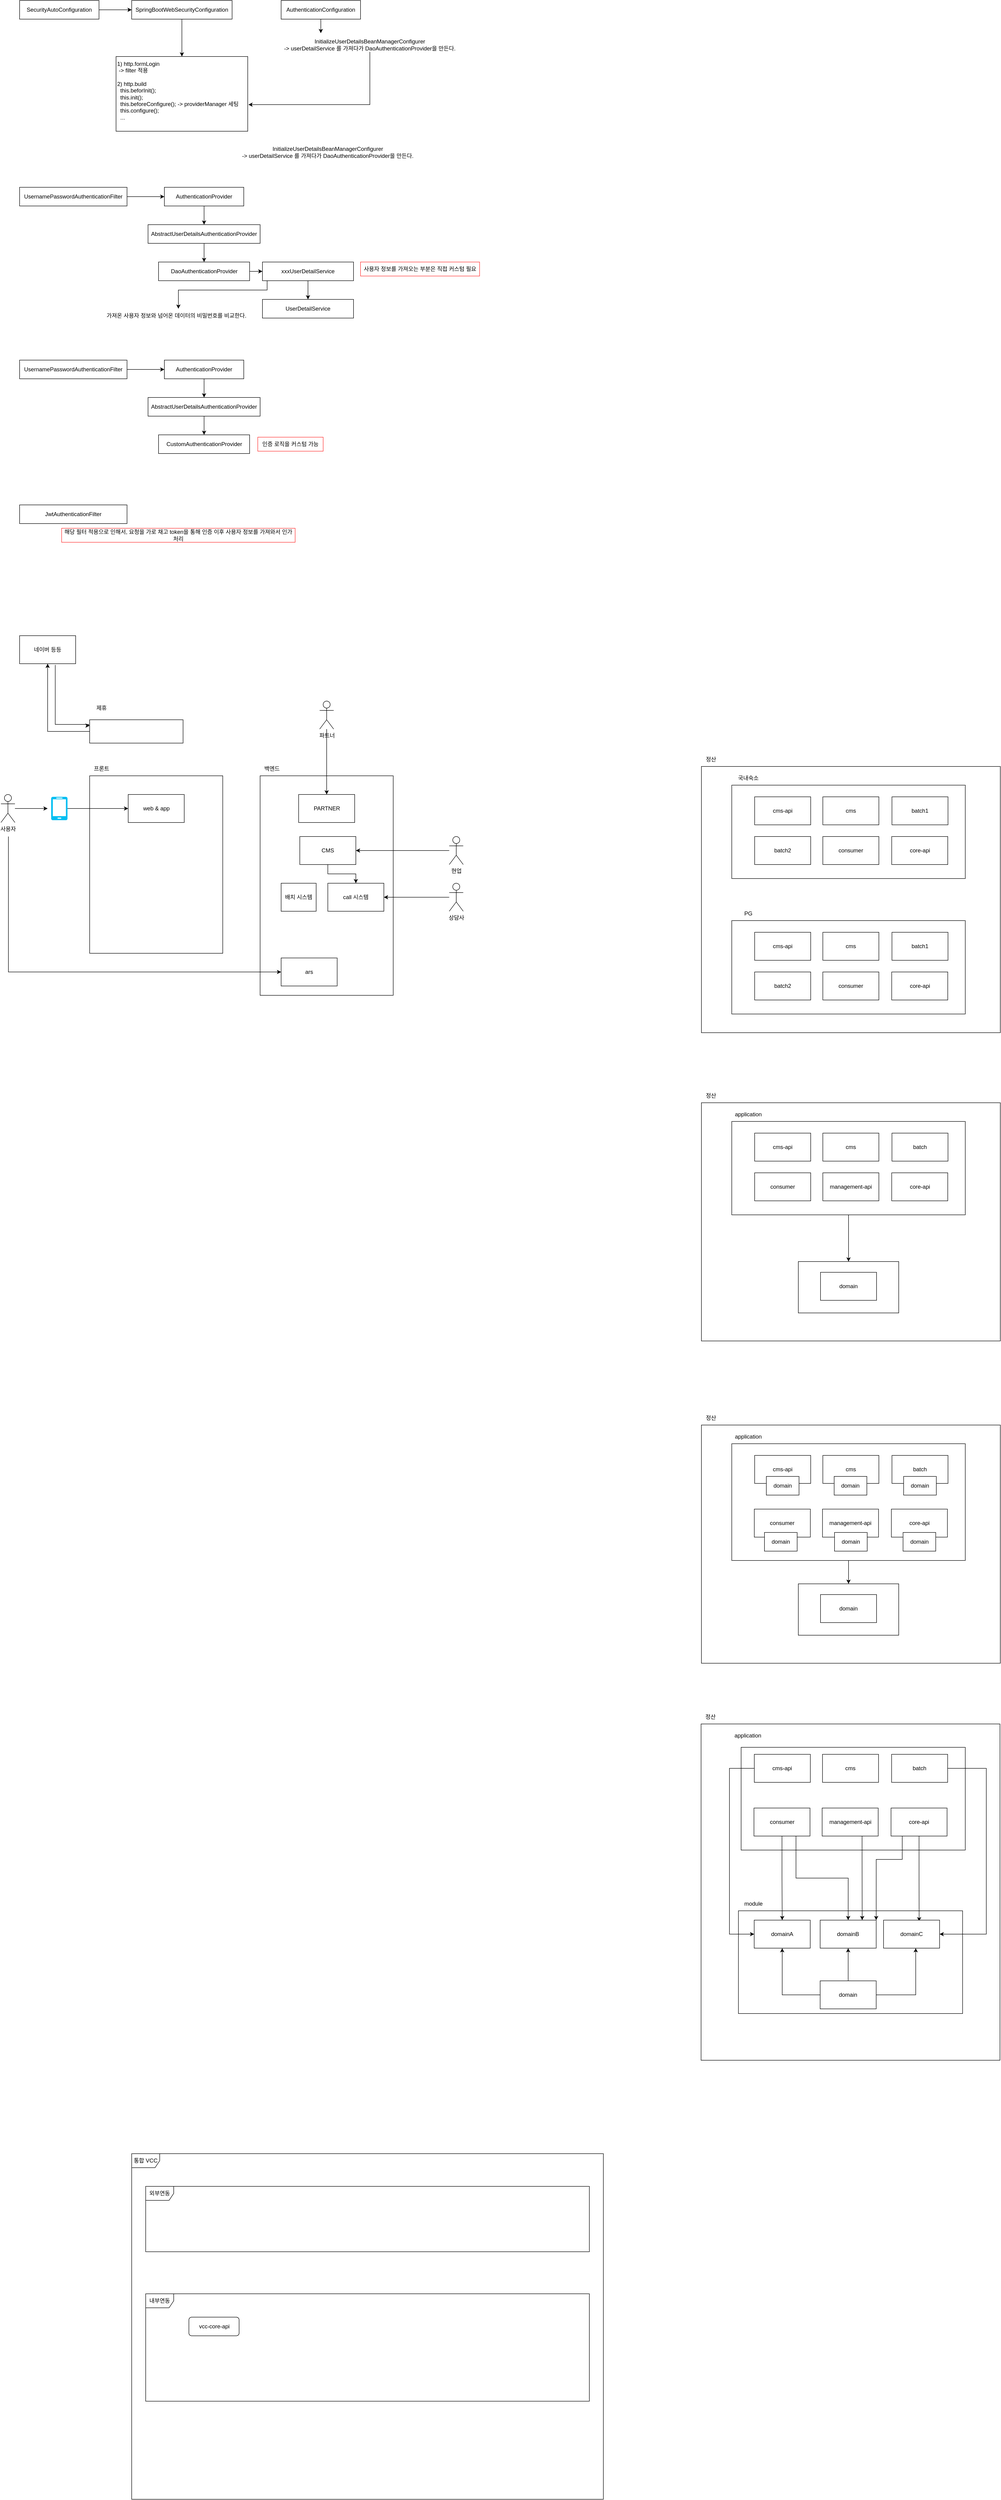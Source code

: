 <mxfile version="28.1.2">
  <diagram name="페이지-1" id="_uKqYhUVSAW-e24wOVBT">
    <mxGraphModel dx="1635" dy="802" grid="1" gridSize="10" guides="1" tooltips="1" connect="1" arrows="1" fold="1" page="1" pageScale="1" pageWidth="827" pageHeight="1169" math="0" shadow="0">
      <root>
        <mxCell id="0" />
        <mxCell id="1" parent="0" />
        <mxCell id="LL_CF1VQLuUgH4qGAzld-106" value="" style="rounded=0;whiteSpace=wrap;html=1;" parent="1" vertex="1">
          <mxGeometry x="1539.25" y="3890" width="640" height="720" as="geometry" />
        </mxCell>
        <mxCell id="LL_CF1VQLuUgH4qGAzld-151" value="" style="rounded=0;whiteSpace=wrap;html=1;" parent="1" vertex="1">
          <mxGeometry x="1625" y="3940" width="480" height="220" as="geometry" />
        </mxCell>
        <mxCell id="LL_CF1VQLuUgH4qGAzld-149" value="" style="rounded=0;whiteSpace=wrap;html=1;" parent="1" vertex="1">
          <mxGeometry x="1619.25" y="4290" width="480" height="220" as="geometry" />
        </mxCell>
        <mxCell id="KoG7eJsrAb1A95pmqb80-3" value="" style="edgeStyle=orthogonalEdgeStyle;rounded=0;orthogonalLoop=1;jettySize=auto;html=1;" parent="1" source="KoG7eJsrAb1A95pmqb80-1" target="KoG7eJsrAb1A95pmqb80-2" edge="1">
          <mxGeometry relative="1" as="geometry" />
        </mxCell>
        <mxCell id="KoG7eJsrAb1A95pmqb80-1" value="SecurityAutoConfiguration" style="rounded=0;whiteSpace=wrap;html=1;" parent="1" vertex="1">
          <mxGeometry x="80" y="200" width="170" height="40" as="geometry" />
        </mxCell>
        <mxCell id="KoG7eJsrAb1A95pmqb80-5" value="" style="edgeStyle=orthogonalEdgeStyle;rounded=0;orthogonalLoop=1;jettySize=auto;html=1;" parent="1" source="KoG7eJsrAb1A95pmqb80-2" target="KoG7eJsrAb1A95pmqb80-4" edge="1">
          <mxGeometry relative="1" as="geometry" />
        </mxCell>
        <mxCell id="KoG7eJsrAb1A95pmqb80-2" value="SpringBootWebSecurityConfiguration" style="whiteSpace=wrap;html=1;rounded=0;" parent="1" vertex="1">
          <mxGeometry x="320" y="200" width="215" height="40" as="geometry" />
        </mxCell>
        <mxCell id="KoG7eJsrAb1A95pmqb80-4" value="1) http.formLogin&lt;br&gt;&amp;nbsp;-&amp;gt; filter 적용&lt;br&gt;&lt;br&gt;2) http.build&lt;br&gt;&amp;nbsp; this.beforInit();&lt;br&gt;&amp;nbsp; this.init();&lt;br&gt;&amp;nbsp; this.beforeConfigure(); -&amp;gt; providerManager 세팅&lt;br&gt;&amp;nbsp; this.configure();&lt;br&gt;&amp;nbsp; ...&lt;div&gt;&lt;br&gt;&lt;/div&gt;" style="whiteSpace=wrap;html=1;rounded=0;align=left;" parent="1" vertex="1">
          <mxGeometry x="286.5" y="320" width="282" height="160" as="geometry" />
        </mxCell>
        <mxCell id="KoG7eJsrAb1A95pmqb80-8" value="" style="edgeStyle=orthogonalEdgeStyle;rounded=0;orthogonalLoop=1;jettySize=auto;html=1;" parent="1" source="KoG7eJsrAb1A95pmqb80-6" edge="1">
          <mxGeometry relative="1" as="geometry">
            <mxPoint x="725" y="270" as="targetPoint" />
          </mxGeometry>
        </mxCell>
        <mxCell id="KoG7eJsrAb1A95pmqb80-6" value="AuthenticationConfiguration" style="rounded=0;whiteSpace=wrap;html=1;" parent="1" vertex="1">
          <mxGeometry x="640" y="200" width="170" height="40" as="geometry" />
        </mxCell>
        <mxCell id="KoG7eJsrAb1A95pmqb80-11" value="" style="edgeStyle=orthogonalEdgeStyle;rounded=0;orthogonalLoop=1;jettySize=auto;html=1;entryX=1.005;entryY=0.644;entryDx=0;entryDy=0;entryPerimeter=0;" parent="1" source="KoG7eJsrAb1A95pmqb80-9" target="KoG7eJsrAb1A95pmqb80-4" edge="1">
          <mxGeometry relative="1" as="geometry">
            <mxPoint x="830" y="390" as="targetPoint" />
            <Array as="points">
              <mxPoint x="830" y="423" />
            </Array>
          </mxGeometry>
        </mxCell>
        <mxCell id="KoG7eJsrAb1A95pmqb80-9" value="InitializeUserDetailsBeanManagerConfigurer&lt;br&gt;-&amp;gt; userDetailService 를 가져다가 DaoAuthenticationProvider을 만든다." style="text;html=1;align=center;verticalAlign=middle;whiteSpace=wrap;rounded=0;" parent="1" vertex="1">
          <mxGeometry x="640" y="280" width="380" height="30" as="geometry" />
        </mxCell>
        <mxCell id="KoG7eJsrAb1A95pmqb80-15" value="" style="edgeStyle=orthogonalEdgeStyle;rounded=0;orthogonalLoop=1;jettySize=auto;html=1;" parent="1" source="KoG7eJsrAb1A95pmqb80-13" target="KoG7eJsrAb1A95pmqb80-14" edge="1">
          <mxGeometry relative="1" as="geometry" />
        </mxCell>
        <mxCell id="KoG7eJsrAb1A95pmqb80-13" value="UsernamePasswordAuthenticationFilter" style="rounded=0;whiteSpace=wrap;html=1;" parent="1" vertex="1">
          <mxGeometry x="80" y="600" width="230" height="40" as="geometry" />
        </mxCell>
        <mxCell id="KoG7eJsrAb1A95pmqb80-17" value="" style="edgeStyle=orthogonalEdgeStyle;rounded=0;orthogonalLoop=1;jettySize=auto;html=1;" parent="1" source="KoG7eJsrAb1A95pmqb80-14" target="KoG7eJsrAb1A95pmqb80-16" edge="1">
          <mxGeometry relative="1" as="geometry" />
        </mxCell>
        <mxCell id="KoG7eJsrAb1A95pmqb80-14" value="AuthenticationProvider" style="rounded=0;whiteSpace=wrap;html=1;" parent="1" vertex="1">
          <mxGeometry x="390" y="600" width="170" height="40" as="geometry" />
        </mxCell>
        <mxCell id="KoG7eJsrAb1A95pmqb80-19" value="" style="edgeStyle=orthogonalEdgeStyle;rounded=0;orthogonalLoop=1;jettySize=auto;html=1;" parent="1" source="KoG7eJsrAb1A95pmqb80-16" target="KoG7eJsrAb1A95pmqb80-18" edge="1">
          <mxGeometry relative="1" as="geometry" />
        </mxCell>
        <mxCell id="KoG7eJsrAb1A95pmqb80-16" value="AbstractUserDetailsAuthenticationProvider" style="rounded=0;whiteSpace=wrap;html=1;" parent="1" vertex="1">
          <mxGeometry x="355" y="680" width="240" height="40" as="geometry" />
        </mxCell>
        <mxCell id="KoG7eJsrAb1A95pmqb80-22" value="" style="edgeStyle=orthogonalEdgeStyle;rounded=0;orthogonalLoop=1;jettySize=auto;html=1;" parent="1" source="KoG7eJsrAb1A95pmqb80-18" target="KoG7eJsrAb1A95pmqb80-21" edge="1">
          <mxGeometry relative="1" as="geometry" />
        </mxCell>
        <mxCell id="KoG7eJsrAb1A95pmqb80-18" value="DaoAuthenticationProvider" style="rounded=0;whiteSpace=wrap;html=1;" parent="1" vertex="1">
          <mxGeometry x="377.5" y="760" width="195" height="40" as="geometry" />
        </mxCell>
        <mxCell id="KoG7eJsrAb1A95pmqb80-20" value="UserDetailService" style="rounded=0;whiteSpace=wrap;html=1;" parent="1" vertex="1">
          <mxGeometry x="600" y="840" width="195" height="40" as="geometry" />
        </mxCell>
        <mxCell id="KoG7eJsrAb1A95pmqb80-23" value="" style="edgeStyle=orthogonalEdgeStyle;rounded=0;orthogonalLoop=1;jettySize=auto;html=1;" parent="1" source="KoG7eJsrAb1A95pmqb80-21" target="KoG7eJsrAb1A95pmqb80-20" edge="1">
          <mxGeometry relative="1" as="geometry" />
        </mxCell>
        <mxCell id="KoG7eJsrAb1A95pmqb80-21" value="xxxUserDetailService" style="rounded=0;whiteSpace=wrap;html=1;" parent="1" vertex="1">
          <mxGeometry x="600" y="760" width="195" height="40" as="geometry" />
        </mxCell>
        <mxCell id="KoG7eJsrAb1A95pmqb80-26" value="" style="edgeStyle=orthogonalEdgeStyle;rounded=0;orthogonalLoop=1;jettySize=auto;html=1;exitX=0;exitY=1;exitDx=0;exitDy=0;" parent="1" source="KoG7eJsrAb1A95pmqb80-21" edge="1">
          <mxGeometry relative="1" as="geometry">
            <mxPoint x="470" y="860" as="sourcePoint" />
            <mxPoint x="420" y="860" as="targetPoint" />
            <Array as="points">
              <mxPoint x="610" y="800" />
              <mxPoint x="610" y="820" />
              <mxPoint x="420" y="820" />
              <mxPoint x="420" y="860" />
            </Array>
          </mxGeometry>
        </mxCell>
        <mxCell id="KoG7eJsrAb1A95pmqb80-29" value="InitializeUserDetailsBeanManagerConfigurer&lt;br&gt;-&amp;gt; userDetailService 를 가져다가 DaoAuthenticationProvider을 만든다." style="text;html=1;align=center;verticalAlign=middle;whiteSpace=wrap;rounded=0;" parent="1" vertex="1">
          <mxGeometry x="550" y="510" width="380" height="30" as="geometry" />
        </mxCell>
        <mxCell id="KoG7eJsrAb1A95pmqb80-30" value="가져온 사용자 정보와 넘어온 데이터의 비밀번호를 비교한다." style="text;html=1;align=center;verticalAlign=middle;whiteSpace=wrap;rounded=0;" parent="1" vertex="1">
          <mxGeometry x="259" y="860" width="313.5" height="30" as="geometry" />
        </mxCell>
        <mxCell id="KoG7eJsrAb1A95pmqb80-31" value="사용자 정보를 가져오는 부분은 직접 커스텀 필요" style="text;html=1;align=center;verticalAlign=middle;whiteSpace=wrap;rounded=0;strokeColor=#FF3333;" parent="1" vertex="1">
          <mxGeometry x="810" y="760" width="255" height="30" as="geometry" />
        </mxCell>
        <mxCell id="1V_EwookAHwL95XN3xod-1" value="" style="edgeStyle=orthogonalEdgeStyle;rounded=0;orthogonalLoop=1;jettySize=auto;html=1;" parent="1" source="1V_EwookAHwL95XN3xod-2" target="1V_EwookAHwL95XN3xod-4" edge="1">
          <mxGeometry relative="1" as="geometry" />
        </mxCell>
        <mxCell id="1V_EwookAHwL95XN3xod-2" value="UsernamePasswordAuthenticationFilter" style="rounded=0;whiteSpace=wrap;html=1;" parent="1" vertex="1">
          <mxGeometry x="80" y="970" width="230" height="40" as="geometry" />
        </mxCell>
        <mxCell id="1V_EwookAHwL95XN3xod-3" value="" style="edgeStyle=orthogonalEdgeStyle;rounded=0;orthogonalLoop=1;jettySize=auto;html=1;" parent="1" source="1V_EwookAHwL95XN3xod-4" target="1V_EwookAHwL95XN3xod-6" edge="1">
          <mxGeometry relative="1" as="geometry" />
        </mxCell>
        <mxCell id="1V_EwookAHwL95XN3xod-4" value="AuthenticationProvider" style="rounded=0;whiteSpace=wrap;html=1;" parent="1" vertex="1">
          <mxGeometry x="390" y="970" width="170" height="40" as="geometry" />
        </mxCell>
        <mxCell id="1V_EwookAHwL95XN3xod-5" value="" style="edgeStyle=orthogonalEdgeStyle;rounded=0;orthogonalLoop=1;jettySize=auto;html=1;" parent="1" source="1V_EwookAHwL95XN3xod-6" target="1V_EwookAHwL95XN3xod-8" edge="1">
          <mxGeometry relative="1" as="geometry" />
        </mxCell>
        <mxCell id="1V_EwookAHwL95XN3xod-6" value="AbstractUserDetailsAuthenticationProvider" style="rounded=0;whiteSpace=wrap;html=1;" parent="1" vertex="1">
          <mxGeometry x="355" y="1050" width="240" height="40" as="geometry" />
        </mxCell>
        <mxCell id="1V_EwookAHwL95XN3xod-8" value="CustomAuthenticationProvider" style="rounded=0;whiteSpace=wrap;html=1;" parent="1" vertex="1">
          <mxGeometry x="377.5" y="1130" width="195" height="40" as="geometry" />
        </mxCell>
        <mxCell id="1V_EwookAHwL95XN3xod-15" value="인증 로직을 커스텀 가능" style="text;html=1;align=center;verticalAlign=middle;whiteSpace=wrap;rounded=0;strokeColor=#FF3333;" parent="1" vertex="1">
          <mxGeometry x="590" y="1135" width="140" height="30" as="geometry" />
        </mxCell>
        <mxCell id="1V_EwookAHwL95XN3xod-16" value="JwtAuthenticationFilter" style="rounded=0;whiteSpace=wrap;html=1;" parent="1" vertex="1">
          <mxGeometry x="80" y="1280" width="230" height="40" as="geometry" />
        </mxCell>
        <mxCell id="1V_EwookAHwL95XN3xod-17" value="해당 필터 적용으로 인해서, 요청을 가로 채고 token을 통해 인증 이후 사용자 정보를 가져와서 인가 처리" style="text;html=1;align=center;verticalAlign=middle;whiteSpace=wrap;rounded=0;strokeColor=#FF3333;" parent="1" vertex="1">
          <mxGeometry x="170" y="1330" width="500" height="30" as="geometry" />
        </mxCell>
        <mxCell id="LL_CF1VQLuUgH4qGAzld-1" value="" style="rounded=0;whiteSpace=wrap;html=1;" parent="1" vertex="1">
          <mxGeometry x="595" y="1860" width="285" height="470" as="geometry" />
        </mxCell>
        <mxCell id="LL_CF1VQLuUgH4qGAzld-2" value="백엔드" style="text;html=1;align=center;verticalAlign=middle;resizable=0;points=[];autosize=1;strokeColor=none;fillColor=none;" parent="1" vertex="1">
          <mxGeometry x="595" y="1830" width="50" height="30" as="geometry" />
        </mxCell>
        <mxCell id="LL_CF1VQLuUgH4qGAzld-17" value="" style="edgeStyle=orthogonalEdgeStyle;rounded=0;orthogonalLoop=1;jettySize=auto;html=1;" parent="1" source="LL_CF1VQLuUgH4qGAzld-3" target="LL_CF1VQLuUgH4qGAzld-16" edge="1">
          <mxGeometry relative="1" as="geometry" />
        </mxCell>
        <mxCell id="LL_CF1VQLuUgH4qGAzld-3" value="CMS" style="rounded=0;whiteSpace=wrap;html=1;" parent="1" vertex="1">
          <mxGeometry x="680" y="1990" width="120" height="60" as="geometry" />
        </mxCell>
        <mxCell id="LL_CF1VQLuUgH4qGAzld-4" value="PARTNER" style="rounded=0;whiteSpace=wrap;html=1;" parent="1" vertex="1">
          <mxGeometry x="677.5" y="1900" width="120" height="60" as="geometry" />
        </mxCell>
        <mxCell id="LL_CF1VQLuUgH4qGAzld-14" value="" style="edgeStyle=orthogonalEdgeStyle;rounded=0;orthogonalLoop=1;jettySize=auto;html=1;" parent="1" source="LL_CF1VQLuUgH4qGAzld-5" target="LL_CF1VQLuUgH4qGAzld-3" edge="1">
          <mxGeometry relative="1" as="geometry">
            <mxPoint x="920" y="2020" as="targetPoint" />
          </mxGeometry>
        </mxCell>
        <mxCell id="LL_CF1VQLuUgH4qGAzld-5" value="현업" style="shape=umlActor;verticalLabelPosition=bottom;verticalAlign=top;html=1;outlineConnect=0;" parent="1" vertex="1">
          <mxGeometry x="1000" y="1990" width="30" height="60" as="geometry" />
        </mxCell>
        <mxCell id="LL_CF1VQLuUgH4qGAzld-12" value="" style="edgeStyle=orthogonalEdgeStyle;rounded=0;orthogonalLoop=1;jettySize=auto;html=1;entryX=0.5;entryY=0;entryDx=0;entryDy=0;" parent="1" source="LL_CF1VQLuUgH4qGAzld-10" target="LL_CF1VQLuUgH4qGAzld-4" edge="1">
          <mxGeometry relative="1" as="geometry">
            <mxPoint x="737.5" y="1840" as="targetPoint" />
          </mxGeometry>
        </mxCell>
        <mxCell id="LL_CF1VQLuUgH4qGAzld-10" value="파트너" style="shape=umlActor;verticalLabelPosition=bottom;verticalAlign=top;html=1;outlineConnect=0;" parent="1" vertex="1">
          <mxGeometry x="722.5" y="1700" width="30" height="60" as="geometry" />
        </mxCell>
        <mxCell id="LL_CF1VQLuUgH4qGAzld-15" value="배치 시스템" style="rounded=0;whiteSpace=wrap;html=1;" parent="1" vertex="1">
          <mxGeometry x="640" y="2090" width="75" height="60" as="geometry" />
        </mxCell>
        <mxCell id="LL_CF1VQLuUgH4qGAzld-16" value="call 시스템" style="rounded=0;whiteSpace=wrap;html=1;" parent="1" vertex="1">
          <mxGeometry x="740" y="2090" width="120" height="60" as="geometry" />
        </mxCell>
        <mxCell id="LL_CF1VQLuUgH4qGAzld-20" value="" style="edgeStyle=orthogonalEdgeStyle;rounded=0;orthogonalLoop=1;jettySize=auto;html=1;entryX=1;entryY=0.5;entryDx=0;entryDy=0;" parent="1" source="LL_CF1VQLuUgH4qGAzld-18" target="LL_CF1VQLuUgH4qGAzld-16" edge="1">
          <mxGeometry relative="1" as="geometry">
            <mxPoint x="920" y="2120" as="targetPoint" />
          </mxGeometry>
        </mxCell>
        <mxCell id="LL_CF1VQLuUgH4qGAzld-18" value="상담사" style="shape=umlActor;verticalLabelPosition=bottom;verticalAlign=top;html=1;outlineConnect=0;" parent="1" vertex="1">
          <mxGeometry x="1000" y="2090" width="30" height="60" as="geometry" />
        </mxCell>
        <mxCell id="LL_CF1VQLuUgH4qGAzld-21" value="" style="rounded=0;whiteSpace=wrap;html=1;" parent="1" vertex="1">
          <mxGeometry x="230" y="1860" width="285" height="380" as="geometry" />
        </mxCell>
        <mxCell id="LL_CF1VQLuUgH4qGAzld-22" value="프론트" style="text;html=1;align=center;verticalAlign=middle;resizable=0;points=[];autosize=1;strokeColor=none;fillColor=none;" parent="1" vertex="1">
          <mxGeometry x="230" y="1830" width="50" height="30" as="geometry" />
        </mxCell>
        <mxCell id="LL_CF1VQLuUgH4qGAzld-25" value="web &amp;amp; app" style="rounded=0;whiteSpace=wrap;html=1;" parent="1" vertex="1">
          <mxGeometry x="312.5" y="1900" width="120" height="60" as="geometry" />
        </mxCell>
        <mxCell id="LL_CF1VQLuUgH4qGAzld-31" value="" style="edgeStyle=orthogonalEdgeStyle;rounded=0;orthogonalLoop=1;jettySize=auto;html=1;" parent="1" source="LL_CF1VQLuUgH4qGAzld-29" edge="1">
          <mxGeometry relative="1" as="geometry">
            <mxPoint x="140" y="1930" as="targetPoint" />
          </mxGeometry>
        </mxCell>
        <mxCell id="LL_CF1VQLuUgH4qGAzld-38" value="" style="edgeStyle=orthogonalEdgeStyle;rounded=0;orthogonalLoop=1;jettySize=auto;html=1;" parent="1" edge="1">
          <mxGeometry relative="1" as="geometry">
            <mxPoint x="56" y="1990" as="sourcePoint" />
            <mxPoint x="640" y="2280" as="targetPoint" />
            <Array as="points">
              <mxPoint x="56" y="2280" />
            </Array>
          </mxGeometry>
        </mxCell>
        <mxCell id="LL_CF1VQLuUgH4qGAzld-29" value="사용자" style="shape=umlActor;verticalLabelPosition=bottom;verticalAlign=top;html=1;outlineConnect=0;" parent="1" vertex="1">
          <mxGeometry x="40" y="1900" width="30" height="60" as="geometry" />
        </mxCell>
        <mxCell id="LL_CF1VQLuUgH4qGAzld-32" value="ars" style="rounded=0;whiteSpace=wrap;html=1;" parent="1" vertex="1">
          <mxGeometry x="640" y="2250" width="120" height="60" as="geometry" />
        </mxCell>
        <mxCell id="LL_CF1VQLuUgH4qGAzld-36" value="" style="edgeStyle=orthogonalEdgeStyle;rounded=0;orthogonalLoop=1;jettySize=auto;html=1;entryX=0;entryY=0.5;entryDx=0;entryDy=0;" parent="1" source="LL_CF1VQLuUgH4qGAzld-35" target="LL_CF1VQLuUgH4qGAzld-25" edge="1">
          <mxGeometry relative="1" as="geometry" />
        </mxCell>
        <mxCell id="LL_CF1VQLuUgH4qGAzld-35" value="" style="verticalLabelPosition=bottom;html=1;verticalAlign=top;align=center;strokeColor=none;fillColor=#00BEF2;shape=mxgraph.azure.mobile;pointerEvents=1;" parent="1" vertex="1">
          <mxGeometry x="147.5" y="1905" width="35" height="50" as="geometry" />
        </mxCell>
        <mxCell id="LL_CF1VQLuUgH4qGAzld-44" value="" style="edgeStyle=orthogonalEdgeStyle;rounded=0;orthogonalLoop=1;jettySize=auto;html=1;entryX=0.5;entryY=1;entryDx=0;entryDy=0;" parent="1" source="LL_CF1VQLuUgH4qGAzld-39" target="LL_CF1VQLuUgH4qGAzld-42" edge="1">
          <mxGeometry relative="1" as="geometry">
            <mxPoint x="150" y="1805" as="targetPoint" />
          </mxGeometry>
        </mxCell>
        <mxCell id="LL_CF1VQLuUgH4qGAzld-39" value="" style="rounded=0;whiteSpace=wrap;html=1;" parent="1" vertex="1">
          <mxGeometry x="230" y="1740" width="200" height="50" as="geometry" />
        </mxCell>
        <mxCell id="LL_CF1VQLuUgH4qGAzld-40" value="제휴" style="text;html=1;align=center;verticalAlign=middle;resizable=0;points=[];autosize=1;strokeColor=none;fillColor=none;" parent="1" vertex="1">
          <mxGeometry x="235" y="1700" width="40" height="30" as="geometry" />
        </mxCell>
        <mxCell id="LL_CF1VQLuUgH4qGAzld-42" value="네이버 등등" style="rounded=0;whiteSpace=wrap;html=1;" parent="1" vertex="1">
          <mxGeometry x="80" y="1560" width="120" height="60" as="geometry" />
        </mxCell>
        <mxCell id="LL_CF1VQLuUgH4qGAzld-45" value="" style="edgeStyle=orthogonalEdgeStyle;rounded=0;orthogonalLoop=1;jettySize=auto;html=1;exitX=0.636;exitY=1.044;exitDx=0;exitDy=0;exitPerimeter=0;entryX=0;entryY=0.25;entryDx=0;entryDy=0;" parent="1" target="LL_CF1VQLuUgH4qGAzld-39" edge="1">
          <mxGeometry relative="1" as="geometry">
            <mxPoint x="156.32" y="1622.64" as="sourcePoint" />
            <mxPoint x="228" y="1790" as="targetPoint" />
            <Array as="points">
              <mxPoint x="156" y="1750" />
              <mxPoint x="228" y="1750" />
              <mxPoint x="228" y="1753" />
            </Array>
          </mxGeometry>
        </mxCell>
        <mxCell id="LL_CF1VQLuUgH4qGAzld-46" value="" style="rounded=0;whiteSpace=wrap;html=1;" parent="1" vertex="1">
          <mxGeometry x="1540" y="1840" width="640" height="570" as="geometry" />
        </mxCell>
        <mxCell id="LL_CF1VQLuUgH4qGAzld-47" value="정산" style="text;html=1;align=center;verticalAlign=middle;resizable=0;points=[];autosize=1;strokeColor=none;fillColor=none;" parent="1" vertex="1">
          <mxGeometry x="1540" y="1810" width="40" height="30" as="geometry" />
        </mxCell>
        <mxCell id="LL_CF1VQLuUgH4qGAzld-48" value="" style="rounded=0;whiteSpace=wrap;html=1;" parent="1" vertex="1">
          <mxGeometry x="1605" y="1880" width="500" height="200" as="geometry" />
        </mxCell>
        <mxCell id="LL_CF1VQLuUgH4qGAzld-49" value="국내숙소" style="text;html=1;align=center;verticalAlign=middle;resizable=0;points=[];autosize=1;strokeColor=none;fillColor=none;" parent="1" vertex="1">
          <mxGeometry x="1605" y="1850" width="70" height="30" as="geometry" />
        </mxCell>
        <mxCell id="LL_CF1VQLuUgH4qGAzld-50" value="cms-api" style="rounded=0;whiteSpace=wrap;html=1;" parent="1" vertex="1">
          <mxGeometry x="1654" y="1905" width="120" height="60" as="geometry" />
        </mxCell>
        <mxCell id="LL_CF1VQLuUgH4qGAzld-51" value="cms" style="rounded=0;whiteSpace=wrap;html=1;" parent="1" vertex="1">
          <mxGeometry x="1800" y="1905" width="120" height="60" as="geometry" />
        </mxCell>
        <mxCell id="LL_CF1VQLuUgH4qGAzld-52" value="batch1" style="rounded=0;whiteSpace=wrap;html=1;" parent="1" vertex="1">
          <mxGeometry x="1948" y="1905" width="120" height="60" as="geometry" />
        </mxCell>
        <mxCell id="LL_CF1VQLuUgH4qGAzld-53" value="batch2" style="rounded=0;whiteSpace=wrap;html=1;" parent="1" vertex="1">
          <mxGeometry x="1654" y="1990" width="120" height="60" as="geometry" />
        </mxCell>
        <mxCell id="LL_CF1VQLuUgH4qGAzld-54" value="consumer" style="rounded=0;whiteSpace=wrap;html=1;" parent="1" vertex="1">
          <mxGeometry x="1800" y="1990" width="120" height="60" as="geometry" />
        </mxCell>
        <mxCell id="LL_CF1VQLuUgH4qGAzld-55" value="core-api" style="rounded=0;whiteSpace=wrap;html=1;" parent="1" vertex="1">
          <mxGeometry x="1947.5" y="1990" width="120" height="60" as="geometry" />
        </mxCell>
        <mxCell id="LL_CF1VQLuUgH4qGAzld-56" value="" style="rounded=0;whiteSpace=wrap;html=1;" parent="1" vertex="1">
          <mxGeometry x="1605" y="2170" width="500" height="200" as="geometry" />
        </mxCell>
        <mxCell id="LL_CF1VQLuUgH4qGAzld-57" value="cms-api" style="rounded=0;whiteSpace=wrap;html=1;" parent="1" vertex="1">
          <mxGeometry x="1654" y="2195" width="120" height="60" as="geometry" />
        </mxCell>
        <mxCell id="LL_CF1VQLuUgH4qGAzld-58" value="cms" style="rounded=0;whiteSpace=wrap;html=1;" parent="1" vertex="1">
          <mxGeometry x="1800" y="2195" width="120" height="60" as="geometry" />
        </mxCell>
        <mxCell id="LL_CF1VQLuUgH4qGAzld-59" value="batch1" style="rounded=0;whiteSpace=wrap;html=1;" parent="1" vertex="1">
          <mxGeometry x="1948" y="2195" width="120" height="60" as="geometry" />
        </mxCell>
        <mxCell id="LL_CF1VQLuUgH4qGAzld-60" value="batch2" style="rounded=0;whiteSpace=wrap;html=1;" parent="1" vertex="1">
          <mxGeometry x="1654" y="2280" width="120" height="60" as="geometry" />
        </mxCell>
        <mxCell id="LL_CF1VQLuUgH4qGAzld-61" value="consumer" style="rounded=0;whiteSpace=wrap;html=1;" parent="1" vertex="1">
          <mxGeometry x="1800" y="2280" width="120" height="60" as="geometry" />
        </mxCell>
        <mxCell id="LL_CF1VQLuUgH4qGAzld-62" value="core-api" style="rounded=0;whiteSpace=wrap;html=1;" parent="1" vertex="1">
          <mxGeometry x="1947.5" y="2280" width="120" height="60" as="geometry" />
        </mxCell>
        <mxCell id="LL_CF1VQLuUgH4qGAzld-63" value="PG" style="text;html=1;align=center;verticalAlign=middle;resizable=0;points=[];autosize=1;strokeColor=none;fillColor=none;" parent="1" vertex="1">
          <mxGeometry x="1620" y="2140" width="40" height="30" as="geometry" />
        </mxCell>
        <mxCell id="LL_CF1VQLuUgH4qGAzld-65" value="" style="rounded=0;whiteSpace=wrap;html=1;" parent="1" vertex="1">
          <mxGeometry x="1540" y="2560" width="640" height="510" as="geometry" />
        </mxCell>
        <mxCell id="LL_CF1VQLuUgH4qGAzld-66" value="정산" style="text;html=1;align=center;verticalAlign=middle;resizable=0;points=[];autosize=1;strokeColor=none;fillColor=none;" parent="1" vertex="1">
          <mxGeometry x="1540" y="2530" width="40" height="30" as="geometry" />
        </mxCell>
        <mxCell id="LL_CF1VQLuUgH4qGAzld-85" value="" style="edgeStyle=orthogonalEdgeStyle;rounded=0;orthogonalLoop=1;jettySize=auto;html=1;" parent="1" source="LL_CF1VQLuUgH4qGAzld-67" target="LL_CF1VQLuUgH4qGAzld-75" edge="1">
          <mxGeometry relative="1" as="geometry" />
        </mxCell>
        <mxCell id="LL_CF1VQLuUgH4qGAzld-67" value="" style="rounded=0;whiteSpace=wrap;html=1;" parent="1" vertex="1">
          <mxGeometry x="1605" y="2600" width="500" height="200" as="geometry" />
        </mxCell>
        <mxCell id="LL_CF1VQLuUgH4qGAzld-68" value="application" style="text;html=1;align=center;verticalAlign=middle;resizable=0;points=[];autosize=1;strokeColor=none;fillColor=none;" parent="1" vertex="1">
          <mxGeometry x="1600" y="2570" width="80" height="30" as="geometry" />
        </mxCell>
        <mxCell id="LL_CF1VQLuUgH4qGAzld-69" value="cms-api" style="rounded=0;whiteSpace=wrap;html=1;" parent="1" vertex="1">
          <mxGeometry x="1654" y="2625" width="120" height="60" as="geometry" />
        </mxCell>
        <mxCell id="LL_CF1VQLuUgH4qGAzld-70" value="cms" style="rounded=0;whiteSpace=wrap;html=1;" parent="1" vertex="1">
          <mxGeometry x="1800" y="2625" width="120" height="60" as="geometry" />
        </mxCell>
        <mxCell id="LL_CF1VQLuUgH4qGAzld-71" value="batch" style="rounded=0;whiteSpace=wrap;html=1;" parent="1" vertex="1">
          <mxGeometry x="1948" y="2625" width="120" height="60" as="geometry" />
        </mxCell>
        <mxCell id="LL_CF1VQLuUgH4qGAzld-72" value="consumer" style="rounded=0;whiteSpace=wrap;html=1;" parent="1" vertex="1">
          <mxGeometry x="1654" y="2710" width="120" height="60" as="geometry" />
        </mxCell>
        <mxCell id="LL_CF1VQLuUgH4qGAzld-73" value="management-api" style="rounded=0;whiteSpace=wrap;html=1;" parent="1" vertex="1">
          <mxGeometry x="1800" y="2710" width="120" height="60" as="geometry" />
        </mxCell>
        <mxCell id="LL_CF1VQLuUgH4qGAzld-74" value="core-api" style="rounded=0;whiteSpace=wrap;html=1;" parent="1" vertex="1">
          <mxGeometry x="1947.5" y="2710" width="120" height="60" as="geometry" />
        </mxCell>
        <mxCell id="LL_CF1VQLuUgH4qGAzld-75" value="" style="rounded=0;whiteSpace=wrap;html=1;" parent="1" vertex="1">
          <mxGeometry x="1747.5" y="2900" width="215" height="110" as="geometry" />
        </mxCell>
        <mxCell id="LL_CF1VQLuUgH4qGAzld-76" value="domain" style="rounded=0;whiteSpace=wrap;html=1;" parent="1" vertex="1">
          <mxGeometry x="1795" y="2923" width="120" height="60" as="geometry" />
        </mxCell>
        <mxCell id="LL_CF1VQLuUgH4qGAzld-86" value="" style="rounded=0;whiteSpace=wrap;html=1;" parent="1" vertex="1">
          <mxGeometry x="1540" y="3250" width="640" height="510" as="geometry" />
        </mxCell>
        <mxCell id="LL_CF1VQLuUgH4qGAzld-87" value="정산" style="text;html=1;align=center;verticalAlign=middle;resizable=0;points=[];autosize=1;strokeColor=none;fillColor=none;" parent="1" vertex="1">
          <mxGeometry x="1540" y="3220" width="40" height="30" as="geometry" />
        </mxCell>
        <mxCell id="LL_CF1VQLuUgH4qGAzld-88" value="" style="edgeStyle=orthogonalEdgeStyle;rounded=0;orthogonalLoop=1;jettySize=auto;html=1;" parent="1" source="LL_CF1VQLuUgH4qGAzld-89" target="LL_CF1VQLuUgH4qGAzld-97" edge="1">
          <mxGeometry relative="1" as="geometry" />
        </mxCell>
        <mxCell id="LL_CF1VQLuUgH4qGAzld-89" value="" style="rounded=0;whiteSpace=wrap;html=1;" parent="1" vertex="1">
          <mxGeometry x="1605" y="3290" width="500" height="250" as="geometry" />
        </mxCell>
        <mxCell id="LL_CF1VQLuUgH4qGAzld-90" value="application" style="text;html=1;align=center;verticalAlign=middle;resizable=0;points=[];autosize=1;strokeColor=none;fillColor=none;" parent="1" vertex="1">
          <mxGeometry x="1600" y="3260" width="80" height="30" as="geometry" />
        </mxCell>
        <mxCell id="LL_CF1VQLuUgH4qGAzld-91" value="cms-api" style="rounded=0;whiteSpace=wrap;html=1;" parent="1" vertex="1">
          <mxGeometry x="1654" y="3315" width="120" height="60" as="geometry" />
        </mxCell>
        <mxCell id="LL_CF1VQLuUgH4qGAzld-92" value="cms" style="rounded=0;whiteSpace=wrap;html=1;" parent="1" vertex="1">
          <mxGeometry x="1800" y="3315" width="120" height="60" as="geometry" />
        </mxCell>
        <mxCell id="LL_CF1VQLuUgH4qGAzld-93" value="batch" style="rounded=0;whiteSpace=wrap;html=1;" parent="1" vertex="1">
          <mxGeometry x="1948" y="3315" width="120" height="60" as="geometry" />
        </mxCell>
        <mxCell id="LL_CF1VQLuUgH4qGAzld-94" value="consumer" style="rounded=0;whiteSpace=wrap;html=1;" parent="1" vertex="1">
          <mxGeometry x="1653.25" y="3430" width="120" height="60" as="geometry" />
        </mxCell>
        <mxCell id="LL_CF1VQLuUgH4qGAzld-95" value="management-api" style="rounded=0;whiteSpace=wrap;html=1;" parent="1" vertex="1">
          <mxGeometry x="1799.25" y="3430" width="120" height="60" as="geometry" />
        </mxCell>
        <mxCell id="LL_CF1VQLuUgH4qGAzld-96" value="core-api" style="rounded=0;whiteSpace=wrap;html=1;" parent="1" vertex="1">
          <mxGeometry x="1946.75" y="3430" width="120" height="60" as="geometry" />
        </mxCell>
        <mxCell id="LL_CF1VQLuUgH4qGAzld-97" value="" style="rounded=0;whiteSpace=wrap;html=1;" parent="1" vertex="1">
          <mxGeometry x="1747.5" y="3590" width="215" height="110" as="geometry" />
        </mxCell>
        <mxCell id="LL_CF1VQLuUgH4qGAzld-98" value="domain" style="rounded=0;whiteSpace=wrap;html=1;" parent="1" vertex="1">
          <mxGeometry x="1795" y="3613" width="120" height="60" as="geometry" />
        </mxCell>
        <mxCell id="LL_CF1VQLuUgH4qGAzld-99" value="domain" style="rounded=0;whiteSpace=wrap;html=1;" parent="1" vertex="1">
          <mxGeometry x="1679" y="3360" width="70" height="40" as="geometry" />
        </mxCell>
        <mxCell id="LL_CF1VQLuUgH4qGAzld-100" value="domain" style="rounded=0;whiteSpace=wrap;html=1;" parent="1" vertex="1">
          <mxGeometry x="1824.25" y="3360" width="70" height="40" as="geometry" />
        </mxCell>
        <mxCell id="LL_CF1VQLuUgH4qGAzld-101" value="domain" style="rounded=0;whiteSpace=wrap;html=1;" parent="1" vertex="1">
          <mxGeometry x="1973" y="3360" width="70" height="40" as="geometry" />
        </mxCell>
        <mxCell id="LL_CF1VQLuUgH4qGAzld-102" value="domain" style="rounded=0;whiteSpace=wrap;html=1;" parent="1" vertex="1">
          <mxGeometry x="1971.75" y="3480" width="70" height="40" as="geometry" />
        </mxCell>
        <mxCell id="LL_CF1VQLuUgH4qGAzld-103" value="domain" style="rounded=0;whiteSpace=wrap;html=1;" parent="1" vertex="1">
          <mxGeometry x="1825" y="3480" width="70" height="40" as="geometry" />
        </mxCell>
        <mxCell id="LL_CF1VQLuUgH4qGAzld-104" value="domain" style="rounded=0;whiteSpace=wrap;html=1;" parent="1" vertex="1">
          <mxGeometry x="1675" y="3480" width="70" height="40" as="geometry" />
        </mxCell>
        <mxCell id="LL_CF1VQLuUgH4qGAzld-107" value="정산" style="text;html=1;align=center;verticalAlign=middle;resizable=0;points=[];autosize=1;strokeColor=none;fillColor=none;" parent="1" vertex="1">
          <mxGeometry x="1539.25" y="3860" width="40" height="30" as="geometry" />
        </mxCell>
        <mxCell id="LL_CF1VQLuUgH4qGAzld-110" value="application" style="text;html=1;align=center;verticalAlign=middle;resizable=0;points=[];autosize=1;strokeColor=none;fillColor=none;" parent="1" vertex="1">
          <mxGeometry x="1599.25" y="3900" width="80" height="30" as="geometry" />
        </mxCell>
        <mxCell id="LL_CF1VQLuUgH4qGAzld-140" value="" style="edgeStyle=orthogonalEdgeStyle;rounded=0;orthogonalLoop=1;jettySize=auto;html=1;entryX=0;entryY=0.5;entryDx=0;entryDy=0;" parent="1" source="LL_CF1VQLuUgH4qGAzld-111" target="LL_CF1VQLuUgH4qGAzld-125" edge="1">
          <mxGeometry relative="1" as="geometry">
            <mxPoint x="1573.25" y="3985" as="targetPoint" />
            <Array as="points">
              <mxPoint x="1600" y="3985" />
              <mxPoint x="1600" y="4340" />
            </Array>
          </mxGeometry>
        </mxCell>
        <mxCell id="LL_CF1VQLuUgH4qGAzld-111" value="cms-api" style="rounded=0;whiteSpace=wrap;html=1;" parent="1" vertex="1">
          <mxGeometry x="1653.25" y="3955" width="120" height="60" as="geometry" />
        </mxCell>
        <mxCell id="LL_CF1VQLuUgH4qGAzld-112" value="cms" style="rounded=0;whiteSpace=wrap;html=1;" parent="1" vertex="1">
          <mxGeometry x="1799.25" y="3955" width="120" height="60" as="geometry" />
        </mxCell>
        <mxCell id="LL_CF1VQLuUgH4qGAzld-142" value="" style="edgeStyle=orthogonalEdgeStyle;rounded=0;orthogonalLoop=1;jettySize=auto;html=1;entryX=1;entryY=0.5;entryDx=0;entryDy=0;" parent="1" source="LL_CF1VQLuUgH4qGAzld-113" target="LL_CF1VQLuUgH4qGAzld-127" edge="1">
          <mxGeometry relative="1" as="geometry">
            <mxPoint x="2147.25" y="3985" as="targetPoint" />
            <Array as="points">
              <mxPoint x="2150" y="3985" />
              <mxPoint x="2150" y="4340" />
            </Array>
          </mxGeometry>
        </mxCell>
        <mxCell id="LL_CF1VQLuUgH4qGAzld-113" value="batch" style="rounded=0;whiteSpace=wrap;html=1;" parent="1" vertex="1">
          <mxGeometry x="1947.25" y="3955" width="120" height="60" as="geometry" />
        </mxCell>
        <mxCell id="LL_CF1VQLuUgH4qGAzld-128" value="" style="edgeStyle=orthogonalEdgeStyle;rounded=0;orthogonalLoop=1;jettySize=auto;html=1;entryX=0.5;entryY=0;entryDx=0;entryDy=0;" parent="1" source="LL_CF1VQLuUgH4qGAzld-114" target="LL_CF1VQLuUgH4qGAzld-125" edge="1">
          <mxGeometry relative="1" as="geometry">
            <mxPoint x="1855" y="4230" as="targetPoint" />
          </mxGeometry>
        </mxCell>
        <mxCell id="LL_CF1VQLuUgH4qGAzld-133" value="" style="edgeStyle=orthogonalEdgeStyle;rounded=0;orthogonalLoop=1;jettySize=auto;html=1;entryX=0.5;entryY=0;entryDx=0;entryDy=0;exitX=0.75;exitY=1;exitDx=0;exitDy=0;" parent="1" source="LL_CF1VQLuUgH4qGAzld-114" target="LL_CF1VQLuUgH4qGAzld-126" edge="1">
          <mxGeometry relative="1" as="geometry" />
        </mxCell>
        <mxCell id="LL_CF1VQLuUgH4qGAzld-114" value="consumer" style="rounded=0;whiteSpace=wrap;html=1;" parent="1" vertex="1">
          <mxGeometry x="1652.5" y="4070" width="120" height="60" as="geometry" />
        </mxCell>
        <mxCell id="LL_CF1VQLuUgH4qGAzld-135" value="" style="edgeStyle=orthogonalEdgeStyle;rounded=0;orthogonalLoop=1;jettySize=auto;html=1;entryX=0.75;entryY=0;entryDx=0;entryDy=0;" parent="1" source="LL_CF1VQLuUgH4qGAzld-115" target="LL_CF1VQLuUgH4qGAzld-126" edge="1">
          <mxGeometry relative="1" as="geometry">
            <Array as="points">
              <mxPoint x="1884" y="4180" />
              <mxPoint x="1884" y="4180" />
            </Array>
          </mxGeometry>
        </mxCell>
        <mxCell id="LL_CF1VQLuUgH4qGAzld-115" value="management-api" style="rounded=0;whiteSpace=wrap;html=1;" parent="1" vertex="1">
          <mxGeometry x="1798.5" y="4070" width="120" height="60" as="geometry" />
        </mxCell>
        <mxCell id="LL_CF1VQLuUgH4qGAzld-137" value="" style="edgeStyle=orthogonalEdgeStyle;rounded=0;orthogonalLoop=1;jettySize=auto;html=1;entryX=0.635;entryY=0.043;entryDx=0;entryDy=0;entryPerimeter=0;" parent="1" source="LL_CF1VQLuUgH4qGAzld-116" target="LL_CF1VQLuUgH4qGAzld-127" edge="1">
          <mxGeometry relative="1" as="geometry">
            <mxPoint x="2006" y="4210" as="targetPoint" />
          </mxGeometry>
        </mxCell>
        <mxCell id="LL_CF1VQLuUgH4qGAzld-138" value="" style="edgeStyle=orthogonalEdgeStyle;rounded=0;orthogonalLoop=1;jettySize=auto;html=1;entryX=1;entryY=0;entryDx=0;entryDy=0;" parent="1" source="LL_CF1VQLuUgH4qGAzld-116" target="LL_CF1VQLuUgH4qGAzld-126" edge="1">
          <mxGeometry relative="1" as="geometry">
            <Array as="points">
              <mxPoint x="1970" y="4180" />
              <mxPoint x="1914" y="4180" />
            </Array>
          </mxGeometry>
        </mxCell>
        <mxCell id="LL_CF1VQLuUgH4qGAzld-116" value="core-api" style="rounded=0;whiteSpace=wrap;html=1;" parent="1" vertex="1">
          <mxGeometry x="1946" y="4070" width="120" height="60" as="geometry" />
        </mxCell>
        <mxCell id="LL_CF1VQLuUgH4qGAzld-144" value="" style="edgeStyle=orthogonalEdgeStyle;rounded=0;orthogonalLoop=1;jettySize=auto;html=1;" parent="1" source="LL_CF1VQLuUgH4qGAzld-118" target="LL_CF1VQLuUgH4qGAzld-126" edge="1">
          <mxGeometry relative="1" as="geometry" />
        </mxCell>
        <mxCell id="LL_CF1VQLuUgH4qGAzld-146" value="" style="edgeStyle=orthogonalEdgeStyle;rounded=0;orthogonalLoop=1;jettySize=auto;html=1;entryX=0.5;entryY=1;entryDx=0;entryDy=0;" parent="1" source="LL_CF1VQLuUgH4qGAzld-118" target="LL_CF1VQLuUgH4qGAzld-125" edge="1">
          <mxGeometry relative="1" as="geometry">
            <mxPoint x="1714.25" y="4470" as="targetPoint" />
          </mxGeometry>
        </mxCell>
        <mxCell id="LL_CF1VQLuUgH4qGAzld-148" value="" style="edgeStyle=orthogonalEdgeStyle;rounded=0;orthogonalLoop=1;jettySize=auto;html=1;entryX=0.574;entryY=0.999;entryDx=0;entryDy=0;entryPerimeter=0;" parent="1" source="LL_CF1VQLuUgH4qGAzld-118" target="LL_CF1VQLuUgH4qGAzld-127" edge="1">
          <mxGeometry relative="1" as="geometry">
            <mxPoint x="1994.25" y="4470" as="targetPoint" />
          </mxGeometry>
        </mxCell>
        <mxCell id="LL_CF1VQLuUgH4qGAzld-118" value="domain" style="rounded=0;whiteSpace=wrap;html=1;" parent="1" vertex="1">
          <mxGeometry x="1794.25" y="4440" width="120" height="60" as="geometry" />
        </mxCell>
        <mxCell id="LL_CF1VQLuUgH4qGAzld-125" value="domainA" style="rounded=0;whiteSpace=wrap;html=1;" parent="1" vertex="1">
          <mxGeometry x="1653" y="4310" width="120" height="60" as="geometry" />
        </mxCell>
        <mxCell id="LL_CF1VQLuUgH4qGAzld-126" value="domainB" style="rounded=0;whiteSpace=wrap;html=1;" parent="1" vertex="1">
          <mxGeometry x="1794.25" y="4310" width="120" height="60" as="geometry" />
        </mxCell>
        <mxCell id="LL_CF1VQLuUgH4qGAzld-127" value="domainC" style="rounded=0;whiteSpace=wrap;html=1;" parent="1" vertex="1">
          <mxGeometry x="1930" y="4310" width="120" height="60" as="geometry" />
        </mxCell>
        <mxCell id="LL_CF1VQLuUgH4qGAzld-150" value="module" style="text;html=1;align=center;verticalAlign=middle;resizable=0;points=[];autosize=1;strokeColor=none;fillColor=none;" parent="1" vertex="1">
          <mxGeometry x="1621.25" y="4260" width="60" height="30" as="geometry" />
        </mxCell>
        <mxCell id="_oPeTRLd6oF9zhzp3uNH-3" value="통합 VCC" style="shape=umlFrame;whiteSpace=wrap;html=1;pointerEvents=0;" vertex="1" parent="1">
          <mxGeometry x="320" y="4810" width="1010" height="740" as="geometry" />
        </mxCell>
        <mxCell id="_oPeTRLd6oF9zhzp3uNH-4" value="외부연동" style="shape=umlFrame;whiteSpace=wrap;html=1;pointerEvents=0;" vertex="1" parent="1">
          <mxGeometry x="350" y="4880" width="950" height="140" as="geometry" />
        </mxCell>
        <mxCell id="_oPeTRLd6oF9zhzp3uNH-5" value="내부연동" style="shape=umlFrame;whiteSpace=wrap;html=1;pointerEvents=0;" vertex="1" parent="1">
          <mxGeometry x="350" y="5110" width="950" height="230" as="geometry" />
        </mxCell>
        <mxCell id="_oPeTRLd6oF9zhzp3uNH-6" value="vcc-core-api" style="rounded=1;whiteSpace=wrap;html=1;" vertex="1" parent="1">
          <mxGeometry x="442.5" y="5160" width="107.5" height="40" as="geometry" />
        </mxCell>
      </root>
    </mxGraphModel>
  </diagram>
</mxfile>
